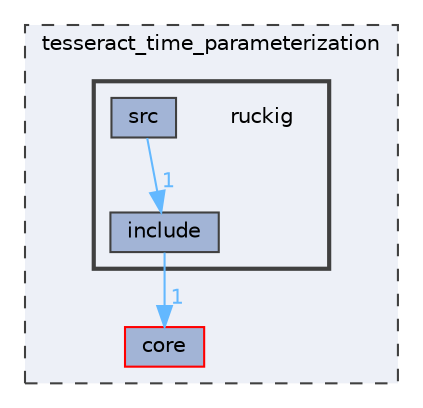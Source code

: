 digraph "tesseract_time_parameterization/ruckig"
{
 // LATEX_PDF_SIZE
  bgcolor="transparent";
  edge [fontname=Helvetica,fontsize=10,labelfontname=Helvetica,labelfontsize=10];
  node [fontname=Helvetica,fontsize=10,shape=box,height=0.2,width=0.4];
  compound=true
  subgraph clusterdir_d95fa72e1f80b7ab426a2222fe7ccfd9 {
    graph [ bgcolor="#edf0f7", pencolor="grey25", label="tesseract_time_parameterization", fontname=Helvetica,fontsize=10 style="filled,dashed", URL="dir_d95fa72e1f80b7ab426a2222fe7ccfd9.html",tooltip=""]
  dir_68e56e9c09e14b8e1bac5d9210612b17 [label="core", fillcolor="#a2b4d6", color="red", style="filled", URL="dir_68e56e9c09e14b8e1bac5d9210612b17.html",tooltip=""];
  subgraph clusterdir_b5dec49cbc3c5e6b4a812335a7961697 {
    graph [ bgcolor="#edf0f7", pencolor="grey25", label="", fontname=Helvetica,fontsize=10 style="filled,bold", URL="dir_b5dec49cbc3c5e6b4a812335a7961697.html",tooltip=""]
    dir_b5dec49cbc3c5e6b4a812335a7961697 [shape=plaintext, label="ruckig"];
  dir_3fa95a20ab75f10575b573307fb540c4 [label="include", fillcolor="#a2b4d6", color="grey25", style="filled", URL="dir_3fa95a20ab75f10575b573307fb540c4.html",tooltip=""];
  dir_c96f2b531eea67787588575f90eb5640 [label="src", fillcolor="#a2b4d6", color="grey25", style="filled", URL="dir_c96f2b531eea67787588575f90eb5640.html",tooltip=""];
  }
  }
  dir_3fa95a20ab75f10575b573307fb540c4->dir_68e56e9c09e14b8e1bac5d9210612b17 [headlabel="1", labeldistance=1.5 headhref="dir_000020_000003.html" color="steelblue1" fontcolor="steelblue1"];
  dir_c96f2b531eea67787588575f90eb5640->dir_3fa95a20ab75f10575b573307fb540c4 [headlabel="1", labeldistance=1.5 headhref="dir_000056_000020.html" color="steelblue1" fontcolor="steelblue1"];
}
